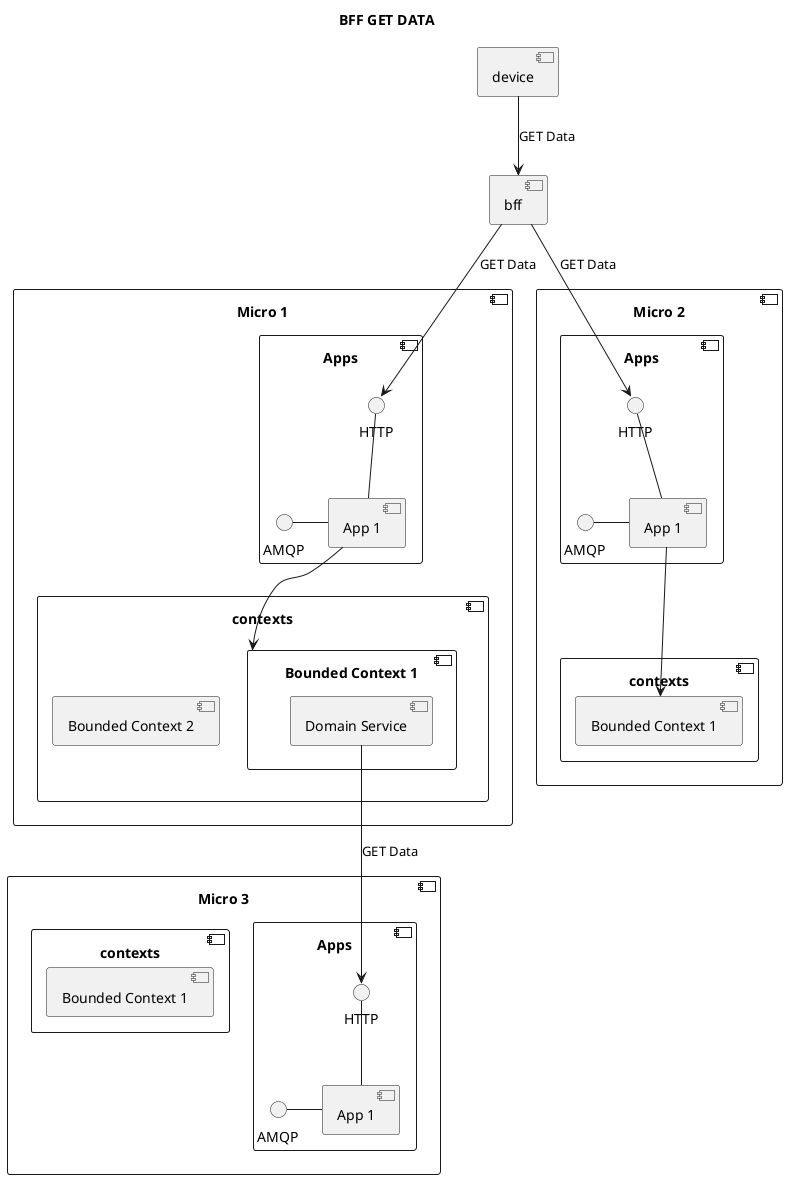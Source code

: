 @startuml BFF

title BFF GET DATA

component device
component bff
component "Micro 1" as MICRO1 {
    component "Apps" as MICRO1_APPS {
        interface HTTP as MICRO1_APPS_APP1_HTTP
        interface AMQP as MICRO1_APPS_APP1_AMQP
        component "App 1" as MICRO1_APPS_APP1
        MICRO1_APPS_APP1_HTTP -- MICRO1_APPS_APP1
        MICRO1_APPS_APP1_AMQP - MICRO1_APPS_APP1
    }
    component contexts as MICRO1_CTX {
        component "Bounded Context 1" as MICRO1_CTX_CTX1 {
            component "Domain Service" as MICRO1_CTX_CTX1_DS1
        }
        component "Bounded Context 2" as MICRO1_CTX_CTX2
    }
}

component "Micro 2" as MICRO2 {
    component "Apps" as MICRO2_APPS {
        interface HTTP as MICRO2_APPS_APP1_HTTP
        interface AMQP as MICRO2_APPS_APP1_AMQP
        component "App 1" as MICRO2_APPS_APP1
        MICRO2_APPS_APP1_HTTP -- MICRO2_APPS_APP1
        MICRO2_APPS_APP1_AMQP - MICRO2_APPS_APP1
    }
    component contexts as MICRO2_CTX {
        component "Bounded Context 1" as MICRO2_CTX_CTX1
    }
}

component "Micro 3" as MICRO3 {
    component "Apps" as MICRO3_APPS {
        interface HTTP as MICRO3_APPS_APP1_HTTP
        interface AMQP as MICRO3_APPS_APP1_AMQP
        component "App 1" as MICRO3_APPS_APP1
        MICRO3_APPS_APP1_HTTP -- MICRO3_APPS_APP1
        MICRO3_APPS_APP1_AMQP - MICRO3_APPS_APP1
    }
    component contexts as MICRO3_CTX {
        component "Bounded Context 1" as MICRO3_CTX_CTX1
    }
}

device --> bff : GET Data
bff --> MICRO1_APPS_APP1_HTTP : GET Data
MICRO1_APPS_APP1 --> MICRO1_CTX_CTX1
MICRO2_APPS_APP1 --> MICRO2_CTX_CTX1

MICRO1_CTX_CTX1_DS1 --> MICRO3_APPS_APP1_HTTP : GET Data
bff --> MICRO2_APPS_APP1_HTTP : GET Data

@enduml